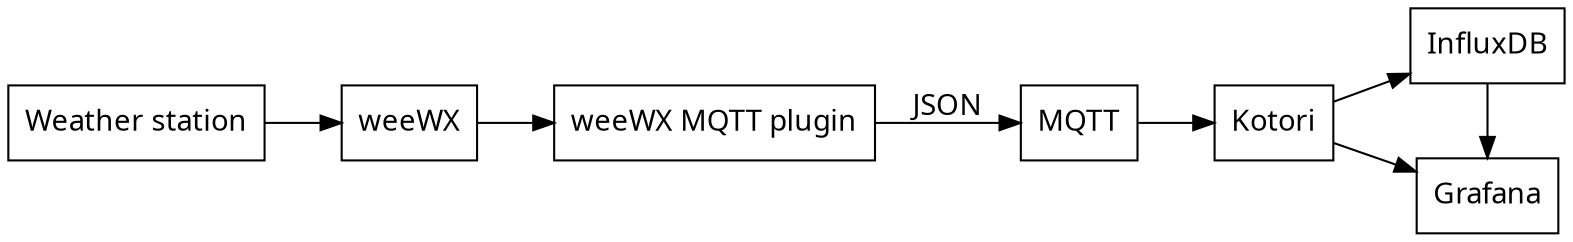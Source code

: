 // weeWX -> Grafana system overview
digraph weewx {

    // Options
    rankdir=LR;
    ranksep=0.5;

    // Style
    //graph [splines=ortho];
    node [pin=true, shape="box", fontname="Verdana"];
    edge [fontname="Verdana"];


    // Graph nodes represent system components
    "weather-station"       [label="Weather station"];
    "weewx"                 [label="weeWX"];
    "weewx-mqtt-plugin"     [label="weeWX MQTT plugin"];
    "mqtt"                  [label="MQTT"];
    "kotori"                [label="Kotori"];
    {rank=same; "influxdb"; "grafana" };
    "influxdb"              [label="InfluxDB"];
    "grafana"               [label="Grafana"];

    // Graph edges represent communication paths
    "weather-station"       -> "weewx";
    "weewx"                 -> "weewx-mqtt-plugin";
    "weewx-mqtt-plugin"     -> "mqtt"         [label="JSON"];
    "mqtt"                  -> "kotori";
    "kotori"                -> "influxdb";
    "kotori"                -> "grafana";
    "influxdb"              -> "grafana";

}
